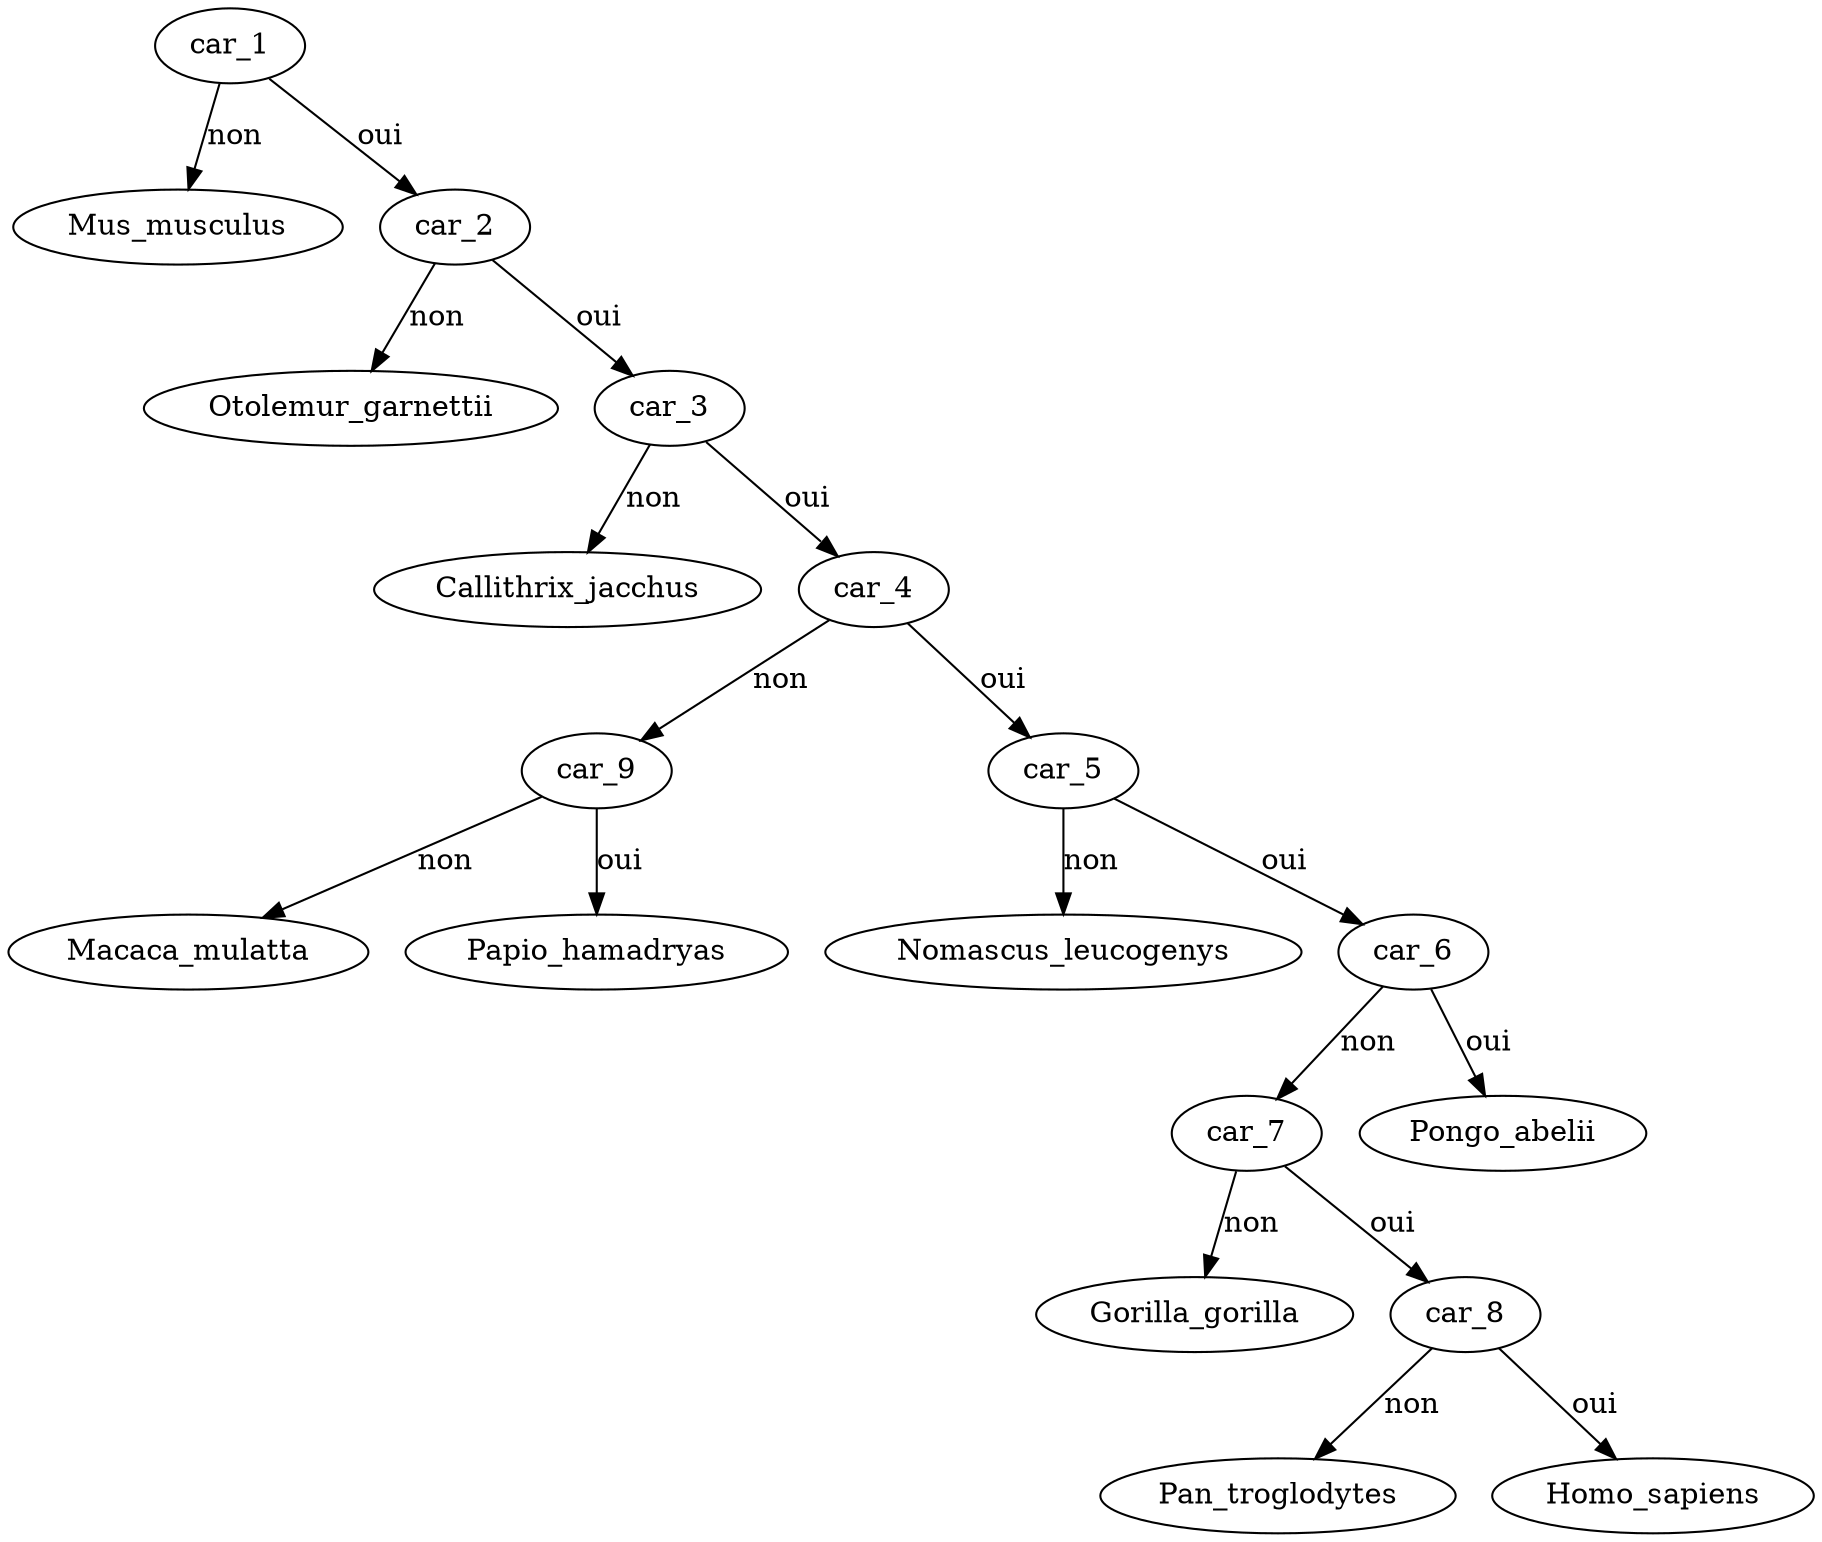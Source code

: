 digraph arbre {
car_1 -> Mus_musculus [label = "non"]
car_1 -> car_2 [label = "oui"]
car_2 -> Otolemur_garnettii [label = "non"]
car_2 -> car_3 [label = "oui"]
car_3 -> Callithrix_jacchus [label = "non"]
car_3 -> car_4 [label = "oui"]
car_4 -> car_9 [label = "non"]
car_9 -> Macaca_mulatta [label = "non"]
car_9 -> Papio_hamadryas [label = "oui"]
car_4 -> car_5 [label = "oui"]
car_5 -> Nomascus_leucogenys [label = "non"]
car_5 -> car_6 [label = "oui"]
car_6 -> car_7 [label = "non"]
car_7 -> Gorilla_gorilla [label = "non"]
car_7 -> car_8 [label = "oui"]
car_8 -> Pan_troglodytes [label = "non"]
car_8 -> Homo_sapiens [label = "oui"]
car_6 -> Pongo_abelii [label = "oui"]
}

